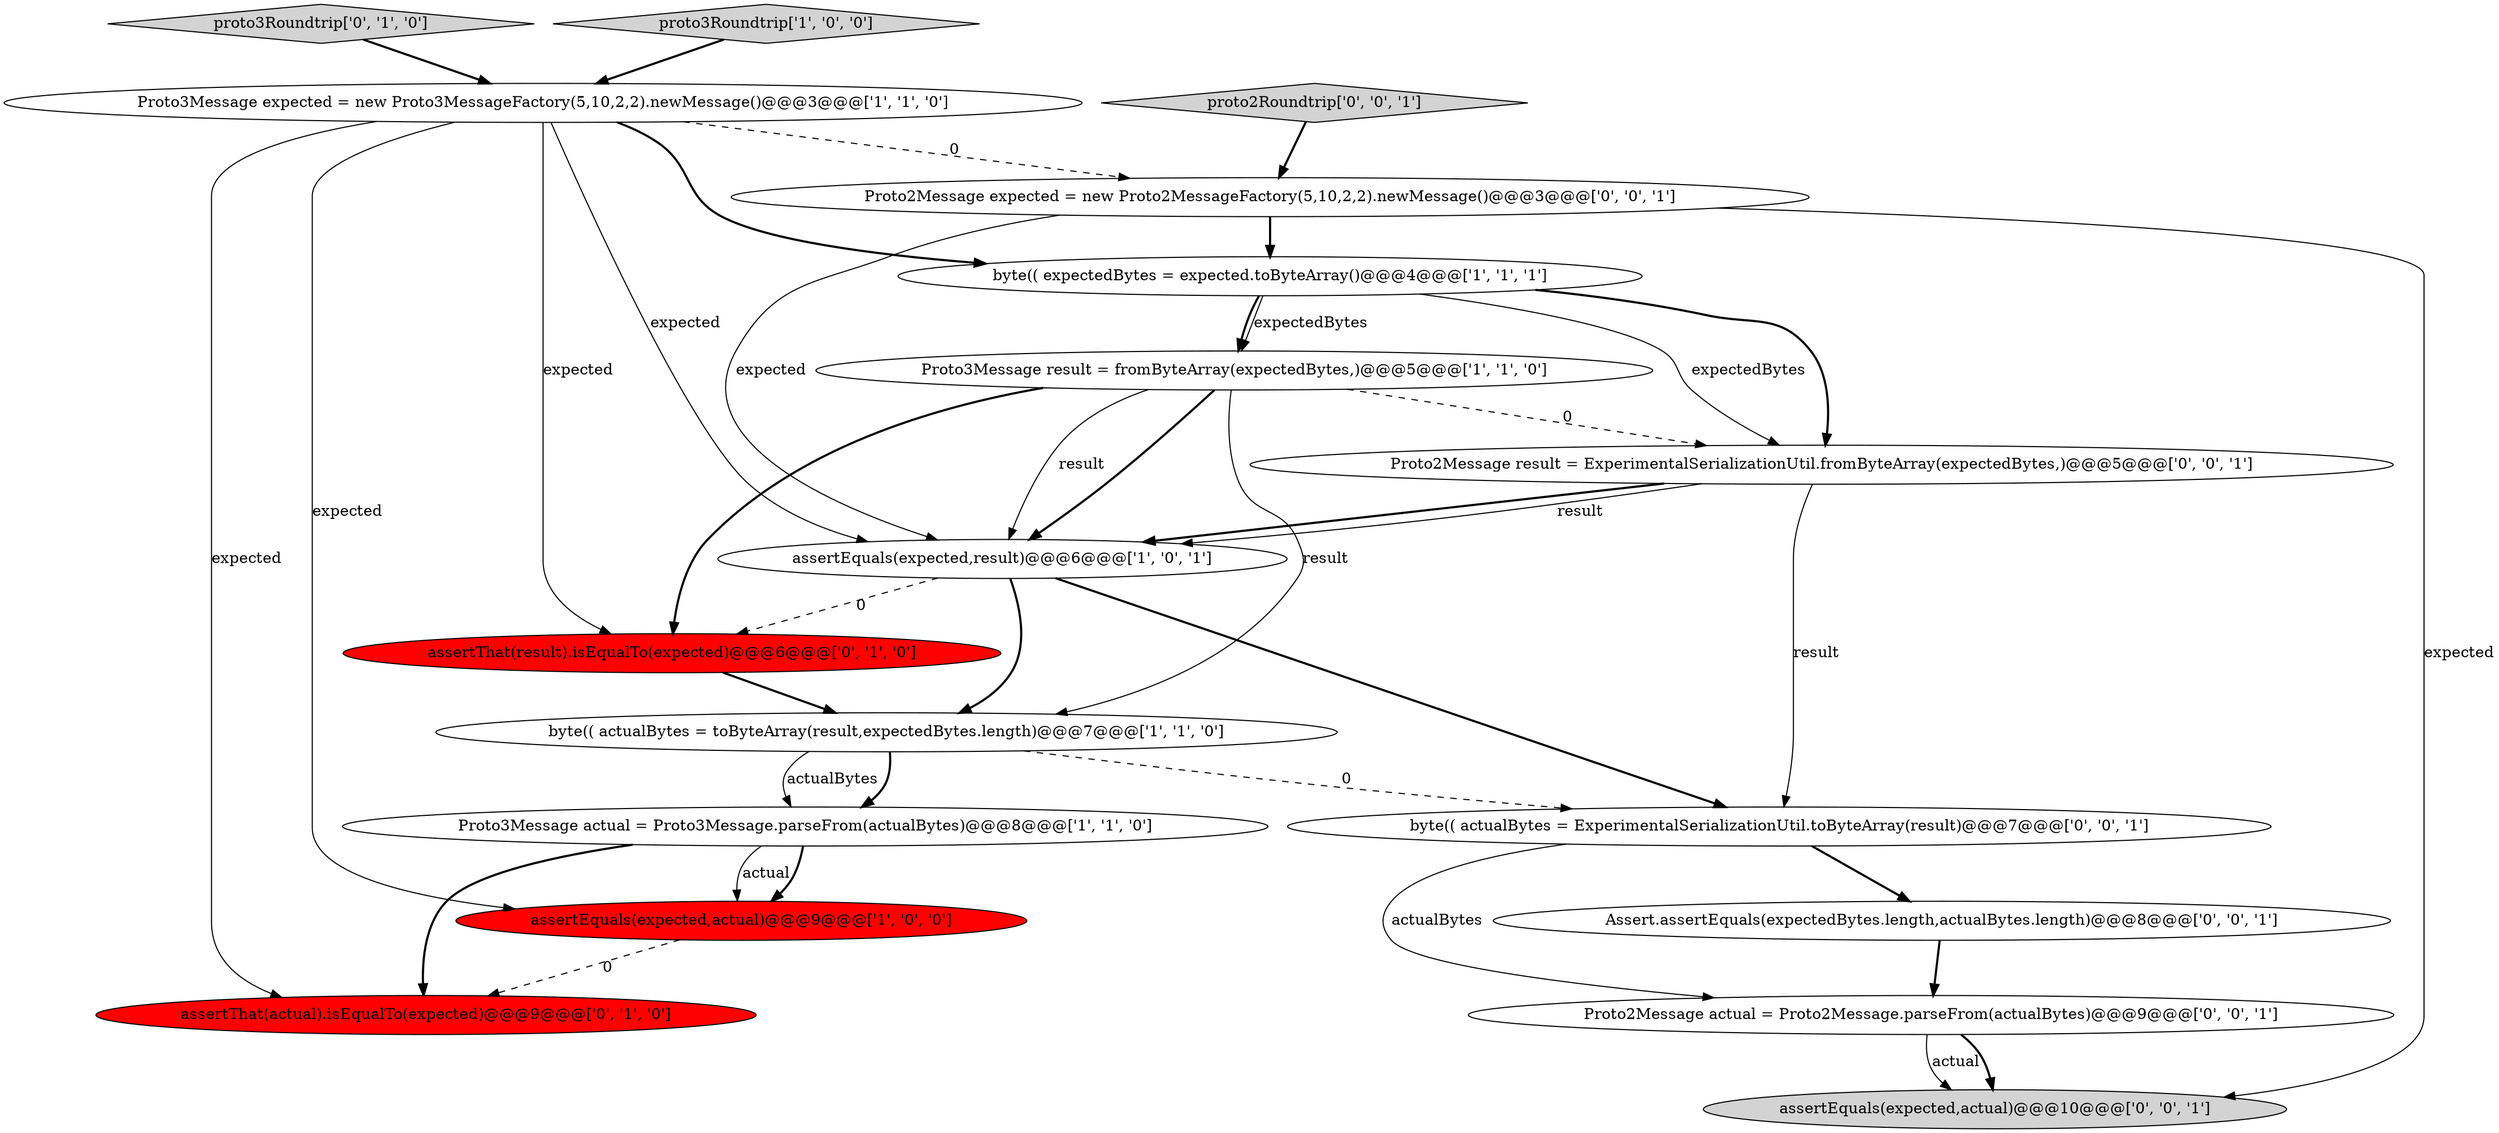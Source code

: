 digraph {
4 [style = filled, label = "Proto3Message expected = new Proto3MessageFactory(5,10,2,2).newMessage()@@@3@@@['1', '1', '0']", fillcolor = white, shape = ellipse image = "AAA0AAABBB1BBB"];
17 [style = filled, label = "assertEquals(expected,actual)@@@10@@@['0', '0', '1']", fillcolor = lightgray, shape = ellipse image = "AAA0AAABBB3BBB"];
7 [style = filled, label = "assertEquals(expected,actual)@@@9@@@['1', '0', '0']", fillcolor = red, shape = ellipse image = "AAA1AAABBB1BBB"];
15 [style = filled, label = "proto2Roundtrip['0', '0', '1']", fillcolor = lightgray, shape = diamond image = "AAA0AAABBB3BBB"];
1 [style = filled, label = "Proto3Message result = fromByteArray(expectedBytes,)@@@5@@@['1', '1', '0']", fillcolor = white, shape = ellipse image = "AAA0AAABBB1BBB"];
16 [style = filled, label = "Assert.assertEquals(expectedBytes.length,actualBytes.length)@@@8@@@['0', '0', '1']", fillcolor = white, shape = ellipse image = "AAA0AAABBB3BBB"];
10 [style = filled, label = "proto3Roundtrip['0', '1', '0']", fillcolor = lightgray, shape = diamond image = "AAA0AAABBB2BBB"];
5 [style = filled, label = "byte(( expectedBytes = expected.toByteArray()@@@4@@@['1', '1', '1']", fillcolor = white, shape = ellipse image = "AAA0AAABBB1BBB"];
2 [style = filled, label = "Proto3Message actual = Proto3Message.parseFrom(actualBytes)@@@8@@@['1', '1', '0']", fillcolor = white, shape = ellipse image = "AAA0AAABBB1BBB"];
11 [style = filled, label = "Proto2Message actual = Proto2Message.parseFrom(actualBytes)@@@9@@@['0', '0', '1']", fillcolor = white, shape = ellipse image = "AAA0AAABBB3BBB"];
13 [style = filled, label = "byte(( actualBytes = ExperimentalSerializationUtil.toByteArray(result)@@@7@@@['0', '0', '1']", fillcolor = white, shape = ellipse image = "AAA0AAABBB3BBB"];
8 [style = filled, label = "assertThat(actual).isEqualTo(expected)@@@9@@@['0', '1', '0']", fillcolor = red, shape = ellipse image = "AAA1AAABBB2BBB"];
3 [style = filled, label = "proto3Roundtrip['1', '0', '0']", fillcolor = lightgray, shape = diamond image = "AAA0AAABBB1BBB"];
12 [style = filled, label = "Proto2Message expected = new Proto2MessageFactory(5,10,2,2).newMessage()@@@3@@@['0', '0', '1']", fillcolor = white, shape = ellipse image = "AAA0AAABBB3BBB"];
6 [style = filled, label = "byte(( actualBytes = toByteArray(result,expectedBytes.length)@@@7@@@['1', '1', '0']", fillcolor = white, shape = ellipse image = "AAA0AAABBB1BBB"];
14 [style = filled, label = "Proto2Message result = ExperimentalSerializationUtil.fromByteArray(expectedBytes,)@@@5@@@['0', '0', '1']", fillcolor = white, shape = ellipse image = "AAA0AAABBB3BBB"];
9 [style = filled, label = "assertThat(result).isEqualTo(expected)@@@6@@@['0', '1', '0']", fillcolor = red, shape = ellipse image = "AAA1AAABBB2BBB"];
0 [style = filled, label = "assertEquals(expected,result)@@@6@@@['1', '0', '1']", fillcolor = white, shape = ellipse image = "AAA0AAABBB1BBB"];
4->8 [style = solid, label="expected"];
16->11 [style = bold, label=""];
12->5 [style = bold, label=""];
0->13 [style = bold, label=""];
5->1 [style = solid, label="expectedBytes"];
1->14 [style = dashed, label="0"];
0->6 [style = bold, label=""];
4->0 [style = solid, label="expected"];
2->7 [style = solid, label="actual"];
7->8 [style = dashed, label="0"];
11->17 [style = solid, label="actual"];
1->0 [style = solid, label="result"];
1->0 [style = bold, label=""];
5->14 [style = bold, label=""];
1->6 [style = solid, label="result"];
3->4 [style = bold, label=""];
13->16 [style = bold, label=""];
1->9 [style = bold, label=""];
12->0 [style = solid, label="expected"];
9->6 [style = bold, label=""];
4->7 [style = solid, label="expected"];
4->12 [style = dashed, label="0"];
6->2 [style = bold, label=""];
13->11 [style = solid, label="actualBytes"];
5->1 [style = bold, label=""];
6->13 [style = dashed, label="0"];
14->0 [style = bold, label=""];
6->2 [style = solid, label="actualBytes"];
14->0 [style = solid, label="result"];
10->4 [style = bold, label=""];
11->17 [style = bold, label=""];
15->12 [style = bold, label=""];
12->17 [style = solid, label="expected"];
2->7 [style = bold, label=""];
14->13 [style = solid, label="result"];
0->9 [style = dashed, label="0"];
4->5 [style = bold, label=""];
5->14 [style = solid, label="expectedBytes"];
2->8 [style = bold, label=""];
4->9 [style = solid, label="expected"];
}
